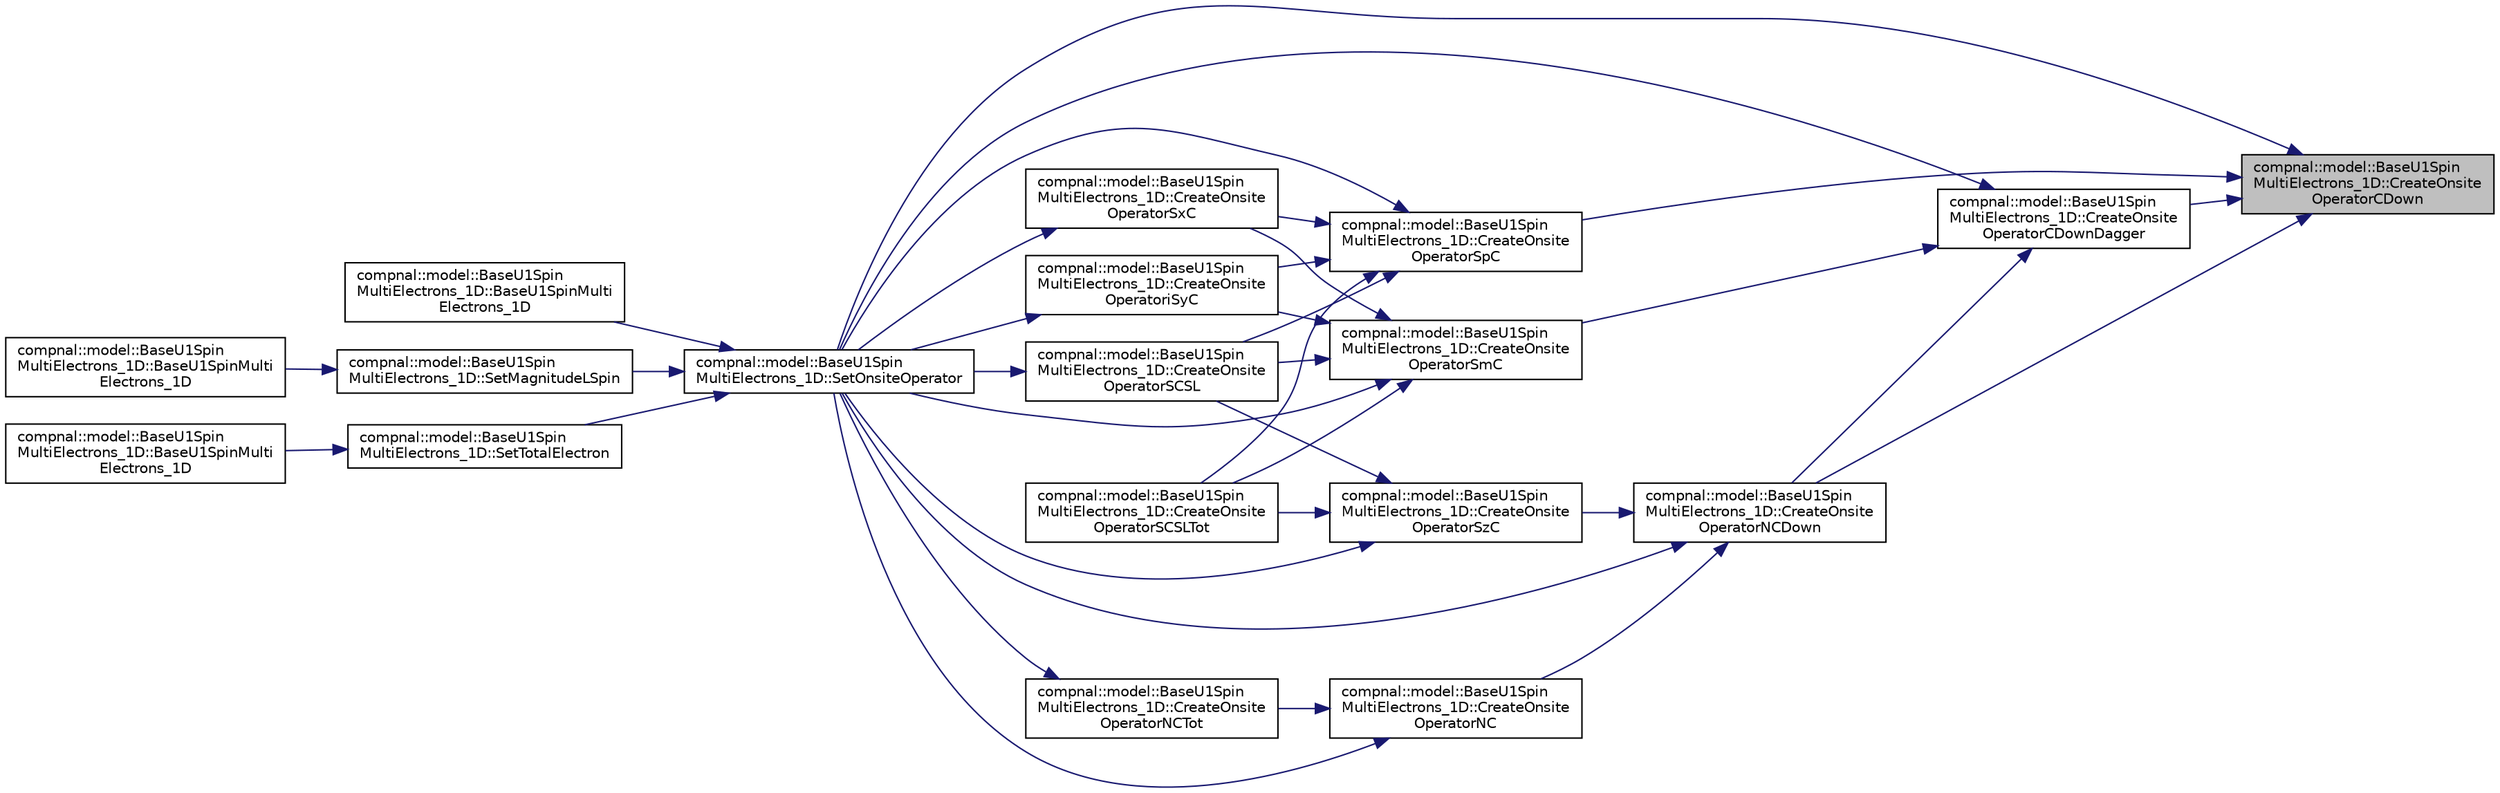 digraph "compnal::model::BaseU1SpinMultiElectrons_1D::CreateOnsiteOperatorCDown"
{
 // INTERACTIVE_SVG=YES
 // LATEX_PDF_SIZE
  edge [fontname="Helvetica",fontsize="10",labelfontname="Helvetica",labelfontsize="10"];
  node [fontname="Helvetica",fontsize="10",shape=record];
  rankdir="RL";
  Node1 [label="compnal::model::BaseU1Spin\lMultiElectrons_1D::CreateOnsite\lOperatorCDown",height=0.2,width=0.4,color="black", fillcolor="grey75", style="filled", fontcolor="black",tooltip="Generate the annihilation operator for the electrons with the orbital  and the down spin ."];
  Node1 -> Node2 [dir="back",color="midnightblue",fontsize="10",style="solid",fontname="Helvetica"];
  Node2 [label="compnal::model::BaseU1Spin\lMultiElectrons_1D::CreateOnsite\lOperatorCDownDagger",height=0.2,width=0.4,color="black", fillcolor="white", style="filled",URL="$d6/d25/classcompnal_1_1model_1_1_base_u1_spin_multi_electrons__1_d.html#a607eb0a02dd1dc5bb0289b60468bb647",tooltip="Generate the creation operator for the electrons with the orbital  and the down spin ."];
  Node2 -> Node3 [dir="back",color="midnightblue",fontsize="10",style="solid",fontname="Helvetica"];
  Node3 [label="compnal::model::BaseU1Spin\lMultiElectrons_1D::CreateOnsite\lOperatorNCDown",height=0.2,width=0.4,color="black", fillcolor="white", style="filled",URL="$d6/d25/classcompnal_1_1model_1_1_base_u1_spin_multi_electrons__1_d.html#a8a30f80bde37ed238e2574bf7301b84e",tooltip="Generate the number operator for the electrons with the orbital  and the down spin ."];
  Node3 -> Node4 [dir="back",color="midnightblue",fontsize="10",style="solid",fontname="Helvetica"];
  Node4 [label="compnal::model::BaseU1Spin\lMultiElectrons_1D::CreateOnsite\lOperatorNC",height=0.2,width=0.4,color="black", fillcolor="white", style="filled",URL="$d6/d25/classcompnal_1_1model_1_1_base_u1_spin_multi_electrons__1_d.html#a84248fbd8412972f4ff51e6ff7a320d8",tooltip="Generate the number operator for the electrons with the orbital , ."];
  Node4 -> Node5 [dir="back",color="midnightblue",fontsize="10",style="solid",fontname="Helvetica"];
  Node5 [label="compnal::model::BaseU1Spin\lMultiElectrons_1D::CreateOnsite\lOperatorNCTot",height=0.2,width=0.4,color="black", fillcolor="white", style="filled",URL="$d6/d25/classcompnal_1_1model_1_1_base_u1_spin_multi_electrons__1_d.html#ad2ad35117dd5878ef6debfa0e459502e",tooltip="Generate the number operator for the electrons with the orbital , ."];
  Node5 -> Node6 [dir="back",color="midnightblue",fontsize="10",style="solid",fontname="Helvetica"];
  Node6 [label="compnal::model::BaseU1Spin\lMultiElectrons_1D::SetOnsiteOperator",height=0.2,width=0.4,color="black", fillcolor="white", style="filled",URL="$d6/d25/classcompnal_1_1model_1_1_base_u1_spin_multi_electrons__1_d.html#a4e56bb2b6493a742b5b06b3bfd8986a1",tooltip="Set onsite operators."];
  Node6 -> Node7 [dir="back",color="midnightblue",fontsize="10",style="solid",fontname="Helvetica"];
  Node7 [label="compnal::model::BaseU1Spin\lMultiElectrons_1D::BaseU1SpinMulti\lElectrons_1D",height=0.2,width=0.4,color="black", fillcolor="white", style="filled",URL="$d6/d25/classcompnal_1_1model_1_1_base_u1_spin_multi_electrons__1_d.html#a4359dad8dd513b330165945751b9661e",tooltip="Constructor of BaseU1SpinMultiElectrons_1D class."];
  Node6 -> Node8 [dir="back",color="midnightblue",fontsize="10",style="solid",fontname="Helvetica"];
  Node8 [label="compnal::model::BaseU1Spin\lMultiElectrons_1D::SetMagnitudeLSpin",height=0.2,width=0.4,color="black", fillcolor="white", style="filled",URL="$d6/d25/classcompnal_1_1model_1_1_base_u1_spin_multi_electrons__1_d.html#ae0fee27b35940b27fa0b26ddf23c3f1a",tooltip="Set the magnitude of the spin ."];
  Node8 -> Node9 [dir="back",color="midnightblue",fontsize="10",style="solid",fontname="Helvetica"];
  Node9 [label="compnal::model::BaseU1Spin\lMultiElectrons_1D::BaseU1SpinMulti\lElectrons_1D",height=0.2,width=0.4,color="black", fillcolor="white", style="filled",URL="$d6/d25/classcompnal_1_1model_1_1_base_u1_spin_multi_electrons__1_d.html#af5146e35331f0720223a7c00ae011ede",tooltip="Constructor of BaseU1SpinMultiElectrons_1D class."];
  Node6 -> Node10 [dir="back",color="midnightblue",fontsize="10",style="solid",fontname="Helvetica"];
  Node10 [label="compnal::model::BaseU1Spin\lMultiElectrons_1D::SetTotalElectron",height=0.2,width=0.4,color="black", fillcolor="white", style="filled",URL="$d6/d25/classcompnal_1_1model_1_1_base_u1_spin_multi_electrons__1_d.html#aa8de474777ff3fd902d18820dad5ff12",tooltip="Set the number of total electrons."];
  Node10 -> Node11 [dir="back",color="midnightblue",fontsize="10",style="solid",fontname="Helvetica"];
  Node11 [label="compnal::model::BaseU1Spin\lMultiElectrons_1D::BaseU1SpinMulti\lElectrons_1D",height=0.2,width=0.4,color="black", fillcolor="white", style="filled",URL="$d6/d25/classcompnal_1_1model_1_1_base_u1_spin_multi_electrons__1_d.html#a0e733e395381b4ef97ca3ec9eb26105a",tooltip="Constructor of BaseU1SpinMultiElectrons_1D class."];
  Node4 -> Node6 [dir="back",color="midnightblue",fontsize="10",style="solid",fontname="Helvetica"];
  Node3 -> Node12 [dir="back",color="midnightblue",fontsize="10",style="solid",fontname="Helvetica"];
  Node12 [label="compnal::model::BaseU1Spin\lMultiElectrons_1D::CreateOnsite\lOperatorSzC",height=0.2,width=0.4,color="black", fillcolor="white", style="filled",URL="$d6/d25/classcompnal_1_1model_1_1_base_u1_spin_multi_electrons__1_d.html#a5ae746eed7f08c1b115b720a4b6b480f",tooltip="Generate the spin operator for the z-direction for the electrons with the orbital ,..."];
  Node12 -> Node13 [dir="back",color="midnightblue",fontsize="10",style="solid",fontname="Helvetica"];
  Node13 [label="compnal::model::BaseU1Spin\lMultiElectrons_1D::CreateOnsite\lOperatorSCSL",height=0.2,width=0.4,color="black", fillcolor="white", style="filled",URL="$d6/d25/classcompnal_1_1model_1_1_base_u1_spin_multi_electrons__1_d.html#a0b80406ed5e4830bf7e2fd48f0622335",tooltip="Generate ."];
  Node13 -> Node6 [dir="back",color="midnightblue",fontsize="10",style="solid",fontname="Helvetica"];
  Node12 -> Node14 [dir="back",color="midnightblue",fontsize="10",style="solid",fontname="Helvetica"];
  Node14 [label="compnal::model::BaseU1Spin\lMultiElectrons_1D::CreateOnsite\lOperatorSCSLTot",height=0.2,width=0.4,color="black", fillcolor="white", style="filled",URL="$d6/d25/classcompnal_1_1model_1_1_base_u1_spin_multi_electrons__1_d.html#ab96b15b44c109f691bbc7ec7b93d4ba6",tooltip="Generate ."];
  Node12 -> Node6 [dir="back",color="midnightblue",fontsize="10",style="solid",fontname="Helvetica"];
  Node3 -> Node6 [dir="back",color="midnightblue",fontsize="10",style="solid",fontname="Helvetica"];
  Node2 -> Node15 [dir="back",color="midnightblue",fontsize="10",style="solid",fontname="Helvetica"];
  Node15 [label="compnal::model::BaseU1Spin\lMultiElectrons_1D::CreateOnsite\lOperatorSmC",height=0.2,width=0.4,color="black", fillcolor="white", style="filled",URL="$d6/d25/classcompnal_1_1model_1_1_base_u1_spin_multi_electrons__1_d.html#ae8882522614548811d1008a71b3b612d",tooltip="Generate the lowering operator for spin of the electrons with the orbital , ."];
  Node15 -> Node16 [dir="back",color="midnightblue",fontsize="10",style="solid",fontname="Helvetica"];
  Node16 [label="compnal::model::BaseU1Spin\lMultiElectrons_1D::CreateOnsite\lOperatoriSyC",height=0.2,width=0.4,color="black", fillcolor="white", style="filled",URL="$d6/d25/classcompnal_1_1model_1_1_base_u1_spin_multi_electrons__1_d.html#ab4b05b21529cffc2263d7423d9daf79a",tooltip="Generate the spin operator for the y-direction for the electrons with the orbital ,..."];
  Node16 -> Node6 [dir="back",color="midnightblue",fontsize="10",style="solid",fontname="Helvetica"];
  Node15 -> Node13 [dir="back",color="midnightblue",fontsize="10",style="solid",fontname="Helvetica"];
  Node15 -> Node14 [dir="back",color="midnightblue",fontsize="10",style="solid",fontname="Helvetica"];
  Node15 -> Node17 [dir="back",color="midnightblue",fontsize="10",style="solid",fontname="Helvetica"];
  Node17 [label="compnal::model::BaseU1Spin\lMultiElectrons_1D::CreateOnsite\lOperatorSxC",height=0.2,width=0.4,color="black", fillcolor="white", style="filled",URL="$d6/d25/classcompnal_1_1model_1_1_base_u1_spin_multi_electrons__1_d.html#aafc17ceaa853846b2335569319d04e77",tooltip="Generate the spin operator for the x-direction for the electrons with the orbital ,..."];
  Node17 -> Node6 [dir="back",color="midnightblue",fontsize="10",style="solid",fontname="Helvetica"];
  Node15 -> Node6 [dir="back",color="midnightblue",fontsize="10",style="solid",fontname="Helvetica"];
  Node2 -> Node6 [dir="back",color="midnightblue",fontsize="10",style="solid",fontname="Helvetica"];
  Node1 -> Node3 [dir="back",color="midnightblue",fontsize="10",style="solid",fontname="Helvetica"];
  Node1 -> Node18 [dir="back",color="midnightblue",fontsize="10",style="solid",fontname="Helvetica"];
  Node18 [label="compnal::model::BaseU1Spin\lMultiElectrons_1D::CreateOnsite\lOperatorSpC",height=0.2,width=0.4,color="black", fillcolor="white", style="filled",URL="$d6/d25/classcompnal_1_1model_1_1_base_u1_spin_multi_electrons__1_d.html#a8197c2df1595d2342a4632b18e0512ff",tooltip="Generate the raising operator for spin of the electrons with the orbital , ."];
  Node18 -> Node16 [dir="back",color="midnightblue",fontsize="10",style="solid",fontname="Helvetica"];
  Node18 -> Node13 [dir="back",color="midnightblue",fontsize="10",style="solid",fontname="Helvetica"];
  Node18 -> Node14 [dir="back",color="midnightblue",fontsize="10",style="solid",fontname="Helvetica"];
  Node18 -> Node17 [dir="back",color="midnightblue",fontsize="10",style="solid",fontname="Helvetica"];
  Node18 -> Node6 [dir="back",color="midnightblue",fontsize="10",style="solid",fontname="Helvetica"];
  Node1 -> Node6 [dir="back",color="midnightblue",fontsize="10",style="solid",fontname="Helvetica"];
}
